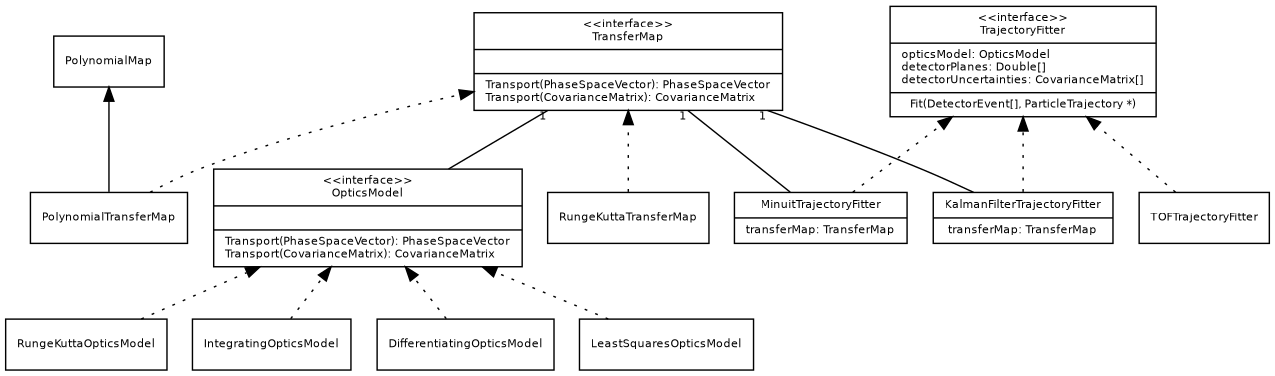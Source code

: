 digraph G {
  fontname = "Bitstream Vera Sans"
  fontsize = 10
  size = "8.5 11"

  rankdir = "BT"

  node [
    fontname = "Bitstream Vera Sans"
    fontsize = 8
    shape = "record"
  ]

  edge [
    fontname = "Bitstream Vera Sans"
    fontsize = 8
  ]

  OpticsModel [
    label = "{\<\<interface\>\>\n\N||Transport(PhaseSpaceVector): PhaseSpaceVector\lTransport(CovarianceMatrix): CovarianceMatrix\l}"
  ]

  TrajectoryFitter [
    label = "{\<\<interface\>\>\n\N|opticsModel: OpticsModel\ldetectorPlanes: Double[]\ldetectorUncertainties: CovarianceMatrix[]\l|Fit(DetectorEvent[], ParticleTrajectory *)}"
  ]

  RungeKuttaOpticsModel [
  ]

  IntegratingOpticsModel [
  ]
 
  TrajectoryFitter [
    label = "{\<\<interface\>\>\n\N|opticsModel: OpticsModel\ldetectorPlanes: Double[]\ldetectorUncertainties: CovarianceMatrix[]\l|Fit(DetectorEvent[], ParticleTrajectory *)}"
  ]

  DifferentiatingOpticsModel [
  ]

  LeastSquaresOpticsModel [
  ]

  TransferMap [
    label = "{\<\<interface\>\>\n\N||Transport(PhaseSpaceVector): PhaseSpaceVector\lTransport(CovarianceMatrix): CovarianceMatrix\l}"
    pos = "10,50"
  ]

  PolynomialMap [
  ]

  PolynomialTransferMap [
  ]

  RungeKuttaTransferMap [
  ]

  MinuitTrajectoryFitter [
    label = "{\N|transferMap: TransferMap}"
  ]

  TOFTrajectoryFitter [
  ]

  KalmanFilterTrajectoryFitter [
    label = "{\N|transferMap: TransferMap}"
  ]

  edge [
    style = "solid"
  ]

  PolynomialTransferMap -> PolynomialMap

  edge [
    style = "dotted"
  ]

  RungeKuttaOpticsModel -> OpticsModel
  IntegratingOpticsModel -> OpticsModel
  DifferentiatingOpticsModel -> OpticsModel
  LeastSquaresOpticsModel -> OpticsModel
  PolynomialTransferMap -> TransferMap
  RungeKuttaTransferMap -> TransferMap
  MinuitTrajectoryFitter -> TrajectoryFitter
  TOFTrajectoryFitter -> TrajectoryFitter
  KalmanFilterTrajectoryFitter -> TrajectoryFitter

  edge [
    style = "solid"
    arrowhead = "none"

    headlabel = "1"
  ]

  OpticsModel -> TransferMap
  MinuitTrajectoryFitter -> TransferMap
  KalmanFilterTrajectoryFitter -> TransferMap
}
